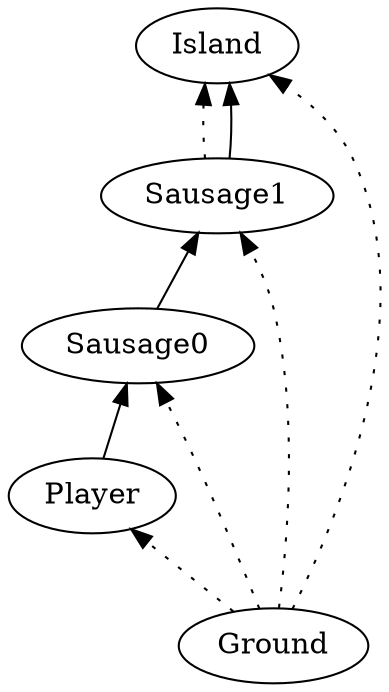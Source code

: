 digraph G {
rankdir = BT;
	"Ground" -> "Player" [style=dotted];
	"Player" -> "Sausage0";
	"Ground" -> "Sausage0" [style=dotted];
	"Sausage0" -> "Sausage1";
	"Ground" -> "Sausage1" [style=dotted];
	"Sausage1" -> "Island" [style=dotted];
	"Sausage1" -> "Island";
	"Ground" -> "Island" [style=dotted];
}
